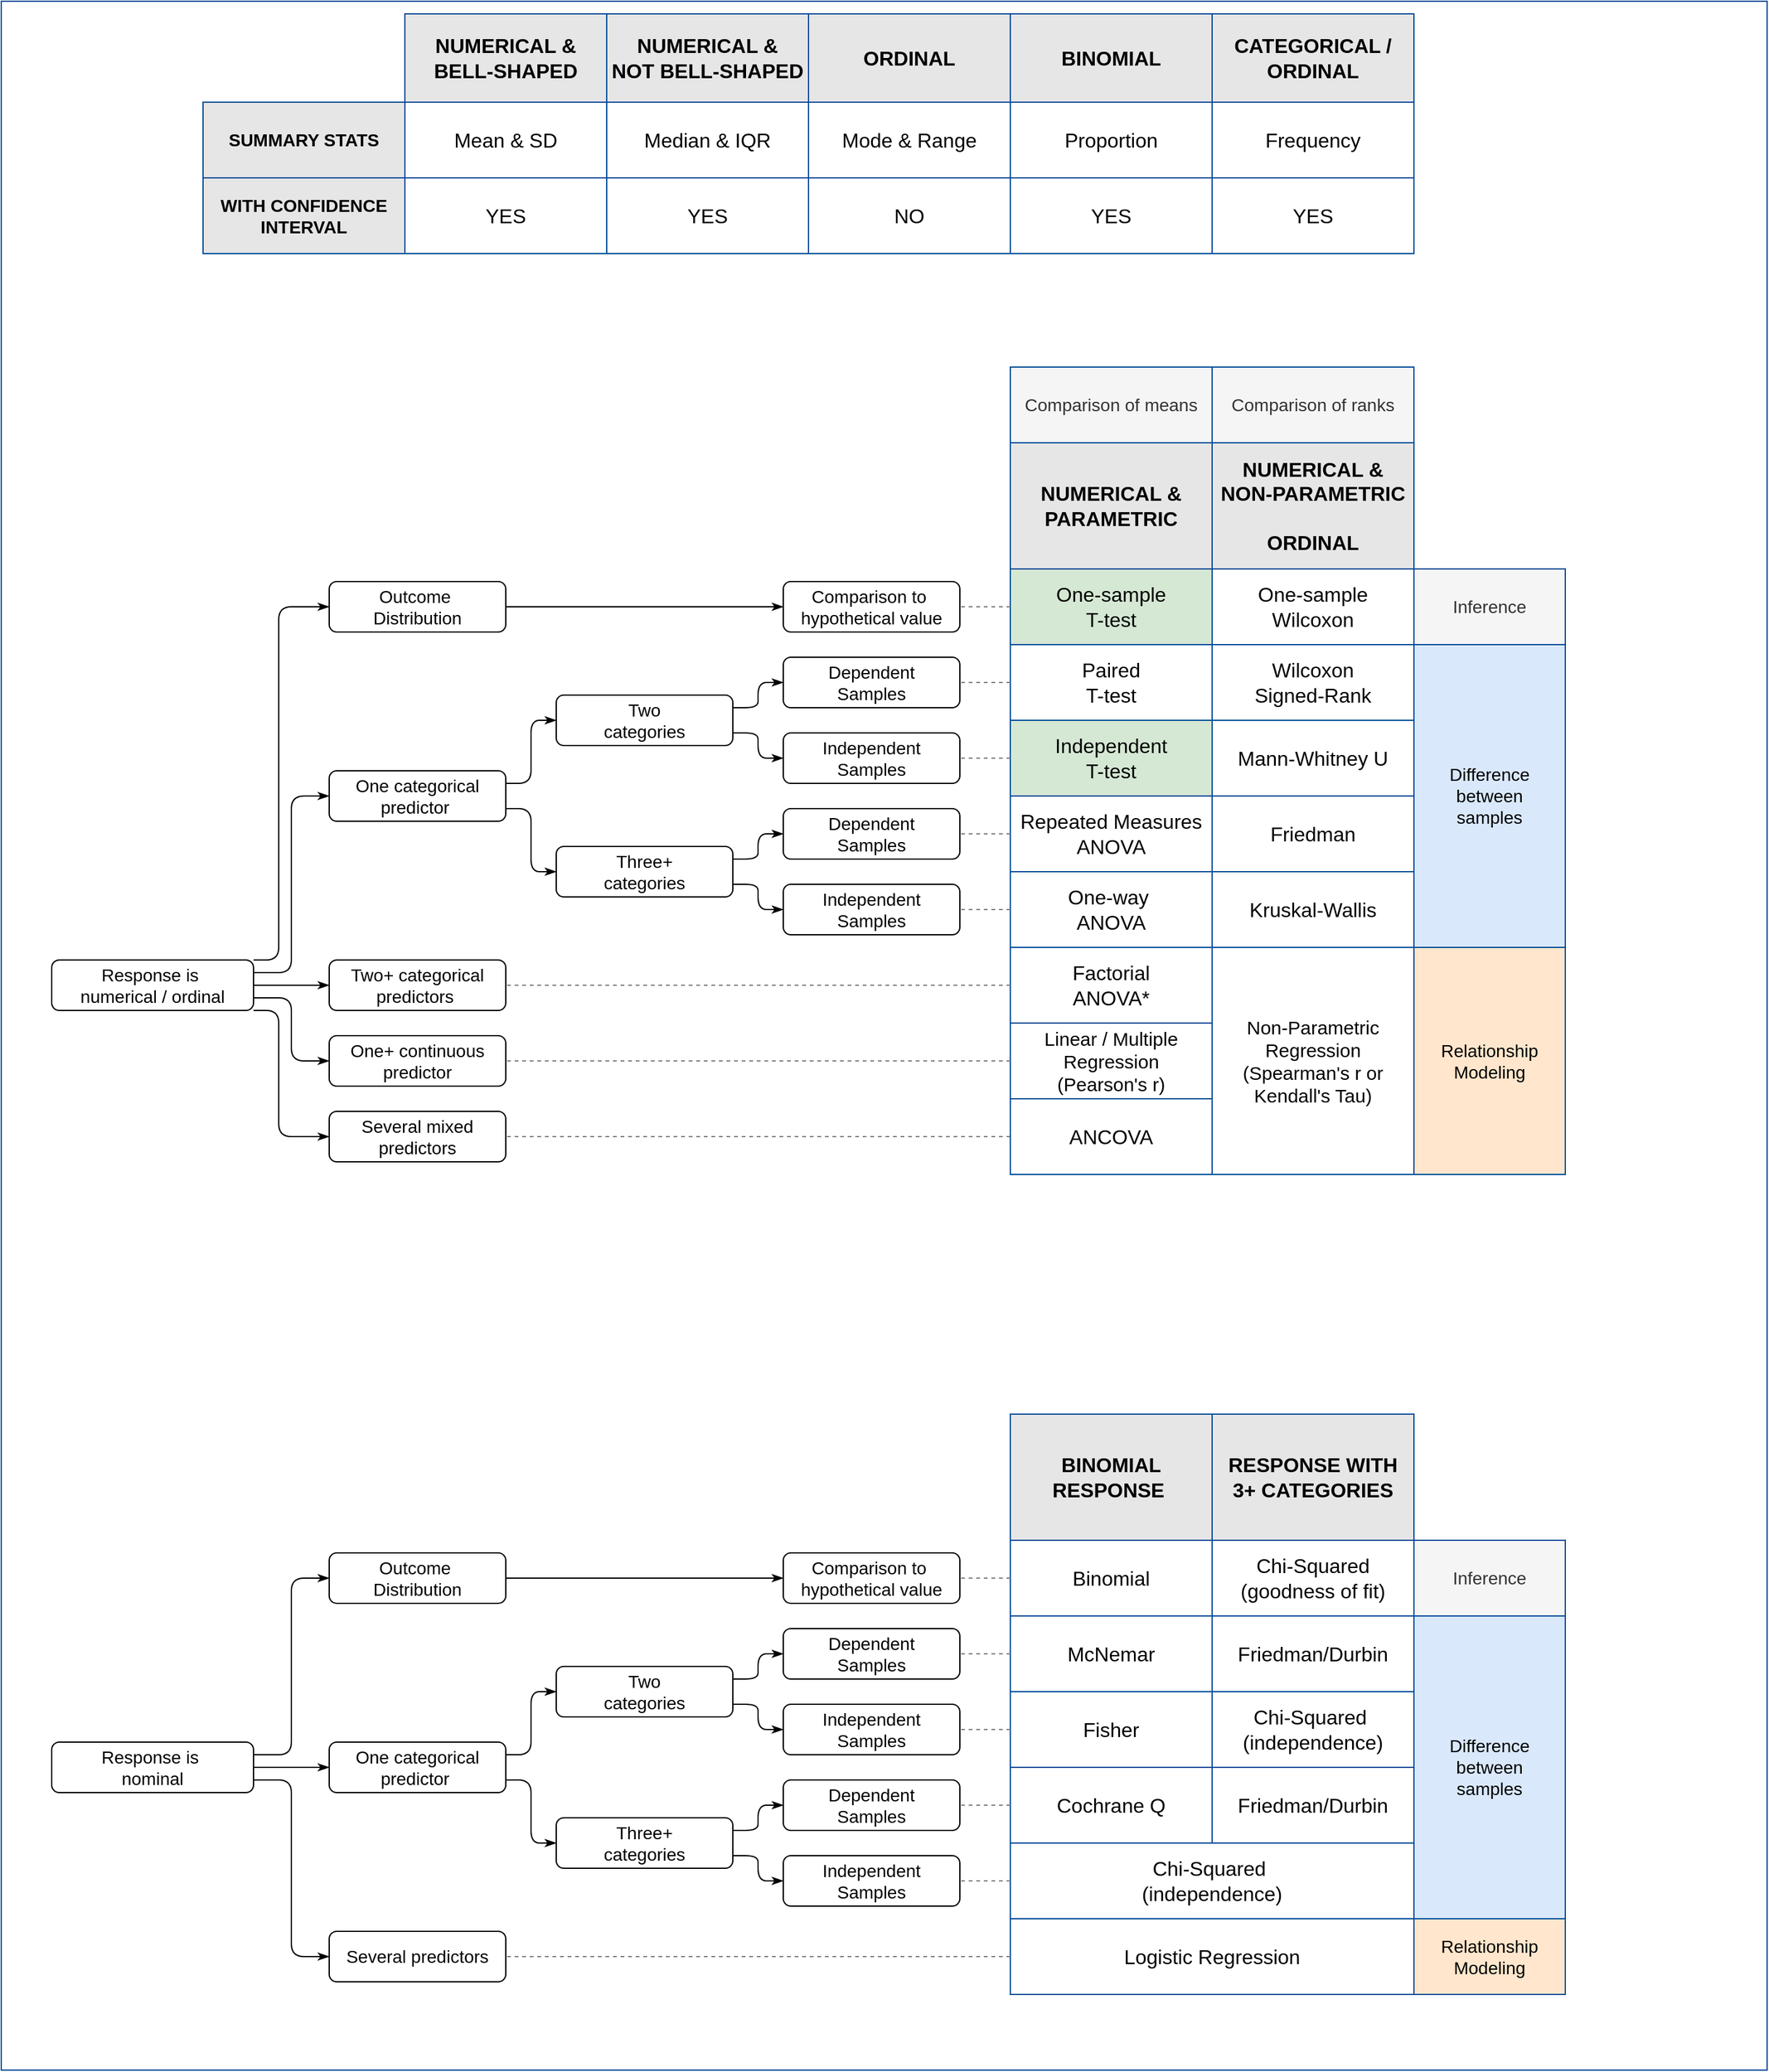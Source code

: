 <mxfile version="12.4.2" type="device" pages="1"><diagram id="ZuekufQIsCYQd2VBIoGK" name="Page-1"><mxGraphModel dx="4193" dy="2308" grid="1" gridSize="10" guides="0" tooltips="1" connect="1" arrows="1" fold="1" page="1" pageScale="1" pageWidth="840" pageHeight="1200" math="0" shadow="0"><root><mxCell id="0"/><mxCell id="1" parent="0"/><mxCell id="lyz9M_S0QfC5s1EuoEas-9" value="" style="rounded=0;whiteSpace=wrap;html=1;horizontal=1;fontSize=15;fillColor=#FFFFFF;strokeColor=#004C99;" vertex="1" parent="1"><mxGeometry x="-2520" y="-1200" width="1400" height="1640" as="geometry"/></mxCell><mxCell id="sT1wqMhloWbPnXBwwuGr-1" value="Response is&amp;nbsp;&lt;br&gt;numerical / ordinal" style="rounded=1;whiteSpace=wrap;html=1;fontSize=14;" parent="1" vertex="1"><mxGeometry x="-2480" y="-440" width="160" height="40" as="geometry"/></mxCell><mxCell id="sT1wqMhloWbPnXBwwuGr-2" value="Inference" style="rounded=1;whiteSpace=wrap;html=1;fontSize=14;fillColor=#f5f5f5;strokeColor=#004C99;arcSize=0;fontColor=#333333;" parent="1" vertex="1"><mxGeometry x="-1400" y="-750" width="120" height="60" as="geometry"/></mxCell><mxCell id="sT1wqMhloWbPnXBwwuGr-3" value="&lt;b style=&quot;font-size: 16px&quot;&gt;NUMERICAL &amp;amp; PARAMETRIC&lt;/b&gt;" style="rounded=1;whiteSpace=wrap;html=1;horizontal=1;fontSize=16;fillColor=#E6E6E6;strokeColor=#004C99;arcSize=0;" parent="1" vertex="1"><mxGeometry x="-1720" y="-850" width="160" height="100" as="geometry"/></mxCell><mxCell id="sT1wqMhloWbPnXBwwuGr-4" value="&lt;b style=&quot;font-size: 16px&quot;&gt;NUMERICAL &amp;amp; &lt;br style=&quot;font-size: 16px&quot;&gt;NON-PARAMETRIC&lt;br&gt;&lt;br&gt;ORDINAL&lt;br&gt;&lt;/b&gt;" style="rounded=1;whiteSpace=wrap;html=1;horizontal=1;fontSize=16;fillColor=#E6E6E6;strokeColor=#004C99;arcSize=0;" parent="1" vertex="1"><mxGeometry x="-1560" y="-850" width="160" height="100" as="geometry"/></mxCell><mxCell id="sT1wqMhloWbPnXBwwuGr-7" value="Two &lt;br&gt;categories" style="rounded=1;whiteSpace=wrap;html=1;fontSize=14;" parent="1" vertex="1"><mxGeometry x="-2080" y="-650" width="140" height="40" as="geometry"/></mxCell><mxCell id="sT1wqMhloWbPnXBwwuGr-8" value="Dependent&lt;br&gt;Samples" style="rounded=1;whiteSpace=wrap;html=1;fontSize=14;" parent="1" vertex="1"><mxGeometry x="-1900" y="-680" width="140" height="40" as="geometry"/></mxCell><mxCell id="sT1wqMhloWbPnXBwwuGr-9" value="" style="endArrow=none;html=1;edgeStyle=orthogonalEdgeStyle;entryX=1;entryY=0.25;entryDx=0;entryDy=0;exitX=0;exitY=0.5;exitDx=0;exitDy=0;startArrow=classicThin;startFill=1;fontSize=14;" parent="1" source="sT1wqMhloWbPnXBwwuGr-8" target="sT1wqMhloWbPnXBwwuGr-7" edge="1"><mxGeometry width="50" height="50" relative="1" as="geometry"><mxPoint x="-1540" y="20.48" as="sourcePoint"/><mxPoint x="-1490" y="-29.52" as="targetPoint"/></mxGeometry></mxCell><mxCell id="sT1wqMhloWbPnXBwwuGr-10" value="Paired&lt;br style=&quot;font-size: 16px&quot;&gt;T-test" style="rounded=0;whiteSpace=wrap;html=1;horizontal=1;fontSize=16;fillColor=#FFFFFF;strokeColor=#004C99;" parent="1" vertex="1"><mxGeometry x="-1720" y="-690" width="160" height="60" as="geometry"/></mxCell><mxCell id="sT1wqMhloWbPnXBwwuGr-11" value="" style="endArrow=none;html=1;edgeStyle=orthogonalEdgeStyle;entryX=1;entryY=0.75;entryDx=0;entryDy=0;startArrow=classicThin;startFill=1;exitX=0;exitY=0.5;exitDx=0;exitDy=0;fontSize=14;" parent="1" source="sT1wqMhloWbPnXBwwuGr-12" target="sT1wqMhloWbPnXBwwuGr-7" edge="1"><mxGeometry width="50" height="50" relative="1" as="geometry"><mxPoint x="-1330" y="-369.52" as="sourcePoint"/><mxPoint x="-1050" y="-519.52" as="targetPoint"/></mxGeometry></mxCell><mxCell id="sT1wqMhloWbPnXBwwuGr-12" value="Independent&lt;br&gt;Samples" style="rounded=1;whiteSpace=wrap;html=1;fontSize=14;" parent="1" vertex="1"><mxGeometry x="-1900" y="-620" width="140" height="40" as="geometry"/></mxCell><mxCell id="sT1wqMhloWbPnXBwwuGr-13" value="Independent&lt;br style=&quot;font-size: 16px&quot;&gt;T-test" style="rounded=0;whiteSpace=wrap;html=1;horizontal=1;fontSize=16;fillColor=#D5E8D4;strokeColor=#004C99;" parent="1" vertex="1"><mxGeometry x="-1720" y="-630" width="160" height="60" as="geometry"/></mxCell><mxCell id="sT1wqMhloWbPnXBwwuGr-14" value="Three+ &lt;br&gt;categories" style="rounded=1;whiteSpace=wrap;html=1;fontSize=14;" parent="1" vertex="1"><mxGeometry x="-2080" y="-530" width="140" height="40" as="geometry"/></mxCell><mxCell id="sT1wqMhloWbPnXBwwuGr-15" value="&lt;span style=&quot;white-space: normal; font-size: 16px;&quot;&gt;Repeated Measures ANOVA&lt;/span&gt;" style="rounded=0;whiteSpace=wrap;html=1;horizontal=1;fontSize=16;fillColor=#FFFFFF;strokeColor=#004C99;" parent="1" vertex="1"><mxGeometry x="-1720" y="-570" width="160" height="60" as="geometry"/></mxCell><mxCell id="sT1wqMhloWbPnXBwwuGr-16" value="" style="endArrow=none;html=1;edgeStyle=orthogonalEdgeStyle;entryX=1;entryY=0.25;entryDx=0;entryDy=0;startArrow=classicThin;startFill=1;exitX=0;exitY=0.5;exitDx=0;exitDy=0;fontSize=14;" parent="1" source="sT1wqMhloWbPnXBwwuGr-7" target="sT1wqMhloWbPnXBwwuGr-18" edge="1"><mxGeometry width="50" height="50" relative="1" as="geometry"><mxPoint x="-2010.059" y="-789.461" as="sourcePoint"/><mxPoint x="-2120.059" y="-580.353" as="targetPoint"/></mxGeometry></mxCell><mxCell id="sT1wqMhloWbPnXBwwuGr-17" value="" style="endArrow=none;html=1;edgeStyle=orthogonalEdgeStyle;entryX=1;entryY=0.75;entryDx=0;entryDy=0;startArrow=classicThin;startFill=1;exitX=0;exitY=0.5;exitDx=0;exitDy=0;fontSize=14;" parent="1" source="sT1wqMhloWbPnXBwwuGr-14" target="sT1wqMhloWbPnXBwwuGr-18" edge="1"><mxGeometry width="50" height="50" relative="1" as="geometry"><mxPoint x="-2010.059" y="-629.461" as="sourcePoint"/><mxPoint x="-2120.059" y="-560.353" as="targetPoint"/></mxGeometry></mxCell><mxCell id="sT1wqMhloWbPnXBwwuGr-18" value="One categorical predictor&amp;nbsp;" style="rounded=1;whiteSpace=wrap;html=1;fontSize=14;" parent="1" vertex="1"><mxGeometry x="-2260" y="-590" width="140" height="40" as="geometry"/></mxCell><mxCell id="sT1wqMhloWbPnXBwwuGr-20" value="One+ continuous&lt;br style=&quot;font-size: 14px&quot;&gt;predictor" style="rounded=1;whiteSpace=wrap;html=1;fontSize=14;" parent="1" vertex="1"><mxGeometry x="-2260" y="-380" width="140" height="40" as="geometry"/></mxCell><mxCell id="sT1wqMhloWbPnXBwwuGr-39" value="&lt;span style=&quot;text-align: left; white-space: nowrap; font-size: 16px;&quot;&gt;One-way&amp;nbsp;&lt;br style=&quot;font-size: 16px;&quot;&gt;ANOVA&lt;/span&gt;" style="rounded=0;whiteSpace=wrap;html=1;horizontal=1;fontSize=16;fillColor=#FFFFFF;strokeColor=#004C99;" parent="1" vertex="1"><mxGeometry x="-1720" y="-510" width="160" height="60" as="geometry"/></mxCell><mxCell id="sT1wqMhloWbPnXBwwuGr-40" value="Dependent&lt;br&gt;Samples" style="rounded=1;whiteSpace=wrap;html=1;fontSize=14;" parent="1" vertex="1"><mxGeometry x="-1900" y="-560" width="140" height="40" as="geometry"/></mxCell><mxCell id="sT1wqMhloWbPnXBwwuGr-41" value="" style="endArrow=none;html=1;edgeStyle=orthogonalEdgeStyle;exitX=0;exitY=0.5;exitDx=0;exitDy=0;startArrow=classicThin;startFill=1;fontSize=14;entryX=1;entryY=0.25;entryDx=0;entryDy=0;" parent="1" source="sT1wqMhloWbPnXBwwuGr-40" target="sT1wqMhloWbPnXBwwuGr-14" edge="1"><mxGeometry width="50" height="50" relative="1" as="geometry"><mxPoint x="-1540.43" y="140.48" as="sourcePoint"/><mxPoint x="-1910" y="-519.52" as="targetPoint"/></mxGeometry></mxCell><mxCell id="sT1wqMhloWbPnXBwwuGr-42" value="" style="endArrow=none;html=1;edgeStyle=orthogonalEdgeStyle;startArrow=classicThin;startFill=1;exitX=0;exitY=0.5;exitDx=0;exitDy=0;fontSize=14;entryX=1;entryY=0.75;entryDx=0;entryDy=0;" parent="1" source="sT1wqMhloWbPnXBwwuGr-43" target="sT1wqMhloWbPnXBwwuGr-14" edge="1"><mxGeometry width="50" height="50" relative="1" as="geometry"><mxPoint x="-1330.43" y="-249.52" as="sourcePoint"/><mxPoint x="-1910" y="-499.52" as="targetPoint"/></mxGeometry></mxCell><mxCell id="sT1wqMhloWbPnXBwwuGr-43" value="Independent&lt;br&gt;Samples" style="rounded=1;whiteSpace=wrap;html=1;fontSize=14;" parent="1" vertex="1"><mxGeometry x="-1900" y="-500" width="140" height="40" as="geometry"/></mxCell><mxCell id="sT1wqMhloWbPnXBwwuGr-49" value="Wilcoxon&lt;br&gt;Signed-Rank" style="rounded=0;whiteSpace=wrap;html=1;horizontal=1;fontSize=16;fillColor=#FFFFFF;strokeColor=#004C99;" parent="1" vertex="1"><mxGeometry x="-1560" y="-690" width="160" height="60" as="geometry"/></mxCell><mxCell id="sT1wqMhloWbPnXBwwuGr-50" value="Mann-Whitney U" style="rounded=0;whiteSpace=wrap;html=1;horizontal=1;fontSize=16;fillColor=#FFFFFF;strokeColor=#004C99;" parent="1" vertex="1"><mxGeometry x="-1560" y="-630" width="160" height="60" as="geometry"/></mxCell><mxCell id="sT1wqMhloWbPnXBwwuGr-51" value="Friedman" style="rounded=0;whiteSpace=wrap;html=1;horizontal=1;fontSize=16;fillColor=#FFFFFF;strokeColor=#004C99;" parent="1" vertex="1"><mxGeometry x="-1560" y="-570" width="160" height="60" as="geometry"/></mxCell><mxCell id="sT1wqMhloWbPnXBwwuGr-52" value="Kruskal-Wallis" style="rounded=0;whiteSpace=wrap;html=1;horizontal=1;fontSize=16;fillColor=#FFFFFF;strokeColor=#004C99;" parent="1" vertex="1"><mxGeometry x="-1560" y="-510" width="160" height="60" as="geometry"/></mxCell><mxCell id="sT1wqMhloWbPnXBwwuGr-94" value="&lt;font style=&quot;font-size: 14px&quot;&gt;Comparison to&amp;nbsp;&lt;br&gt;hypothetical value&lt;/font&gt;" style="rounded=1;whiteSpace=wrap;html=1;" parent="1" vertex="1"><mxGeometry x="-1900" y="-740" width="140" height="40" as="geometry"/></mxCell><mxCell id="sT1wqMhloWbPnXBwwuGr-98" value="One-sample&lt;br style=&quot;font-size: 16px&quot;&gt;T-test" style="rounded=0;whiteSpace=wrap;html=1;horizontal=1;fontSize=16;fillColor=#D5E8D4;strokeColor=#004C99;" parent="1" vertex="1"><mxGeometry x="-1720" y="-750" width="160" height="60" as="geometry"/></mxCell><mxCell id="sT1wqMhloWbPnXBwwuGr-100" value="One-sample&lt;br&gt;Wilcoxon" style="rounded=0;whiteSpace=wrap;html=1;horizontal=1;fontSize=16;fillColor=#ffffff;strokeColor=#004C99;" parent="1" vertex="1"><mxGeometry x="-1560" y="-750" width="160" height="60" as="geometry"/></mxCell><mxCell id="sT1wqMhloWbPnXBwwuGr-103" value="Outcome&amp;nbsp;&lt;br style=&quot;font-size: 14px;&quot;&gt;Distribution" style="rounded=1;whiteSpace=wrap;html=1;fontSize=14;" parent="1" vertex="1"><mxGeometry x="-2260" y="-740" width="140" height="40" as="geometry"/></mxCell><mxCell id="sT1wqMhloWbPnXBwwuGr-107" value="" style="endArrow=none;html=1;edgeStyle=orthogonalEdgeStyle;entryX=1;entryY=0.5;entryDx=0;entryDy=0;startArrow=classicThin;startFill=1;exitX=0;exitY=0.5;exitDx=0;exitDy=0;fontSize=14;" parent="1" source="sT1wqMhloWbPnXBwwuGr-94" target="sT1wqMhloWbPnXBwwuGr-103" edge="1"><mxGeometry width="50" height="50" relative="1" as="geometry"><mxPoint x="-2230.059" y="-769.461" as="sourcePoint"/><mxPoint x="-2270.059" y="-749.461" as="targetPoint"/></mxGeometry></mxCell><mxCell id="sT1wqMhloWbPnXBwwuGr-113" value="Comparison of means" style="rounded=0;whiteSpace=wrap;html=1;fontSize=14;fillColor=#f5f5f5;strokeColor=#004C99;arcSize=0;fontColor=#333333;" parent="1" vertex="1"><mxGeometry x="-1720" y="-910" width="160" height="60" as="geometry"/></mxCell><mxCell id="sT1wqMhloWbPnXBwwuGr-114" value="Comparison of ranks" style="rounded=0;whiteSpace=wrap;html=1;fontSize=14;fillColor=#f5f5f5;strokeColor=#004C99;arcSize=0;fontColor=#333333;" parent="1" vertex="1"><mxGeometry x="-1560" y="-910" width="160" height="60" as="geometry"/></mxCell><mxCell id="sT1wqMhloWbPnXBwwuGr-165" value="Response is&amp;nbsp;&lt;br&gt;nominal" style="rounded=1;whiteSpace=wrap;html=1;fontSize=14;" parent="1" vertex="1"><mxGeometry x="-2480" y="180" width="160" height="40" as="geometry"/></mxCell><mxCell id="sT1wqMhloWbPnXBwwuGr-167" value="&lt;b style=&quot;font-size: 16px&quot;&gt;BINOMIAL RESPONSE&amp;nbsp;&lt;/b&gt;" style="rounded=0;whiteSpace=wrap;html=1;horizontal=1;fontSize=16;fillColor=#E6E6E6;strokeColor=#004C99;arcSize=0;" parent="1" vertex="1"><mxGeometry x="-1720" y="-80" width="160" height="100" as="geometry"/></mxCell><mxCell id="sT1wqMhloWbPnXBwwuGr-168" value="&lt;b style=&quot;font-size: 16px&quot;&gt;RESPONSE WITH &lt;br&gt;3+ CATEGORIES&lt;br&gt;&lt;/b&gt;" style="rounded=0;whiteSpace=wrap;html=1;horizontal=1;fontSize=16;fillColor=#E6E6E6;strokeColor=#004C99;arcSize=0;" parent="1" vertex="1"><mxGeometry x="-1560" y="-80" width="160" height="100" as="geometry"/></mxCell><mxCell id="sT1wqMhloWbPnXBwwuGr-243" value="Two+ categorical predictors&amp;nbsp;" style="rounded=1;whiteSpace=wrap;html=1;fontSize=14;" parent="1" vertex="1"><mxGeometry x="-2260" y="-440" width="140" height="40" as="geometry"/></mxCell><mxCell id="sT1wqMhloWbPnXBwwuGr-244" value="&lt;span style=&quot;text-align: left ; white-space: nowrap ; font-size: 16px&quot;&gt;Factorial&lt;br&gt;ANOVA*&lt;/span&gt;" style="rounded=0;whiteSpace=wrap;html=1;horizontal=1;fontSize=16;fillColor=#FFFFFF;strokeColor=#004C99;" parent="1" vertex="1"><mxGeometry x="-1720" y="-450" width="160" height="60" as="geometry"/></mxCell><mxCell id="sT1wqMhloWbPnXBwwuGr-245" value="Linear / Multiple Regression&lt;br style=&quot;font-size: 15px&quot;&gt;(Pearson's r)" style="rounded=0;whiteSpace=wrap;html=1;horizontal=1;fontSize=15;fillColor=#FFFFFF;strokeColor=#004C99;" parent="1" vertex="1"><mxGeometry x="-1720" y="-390" width="160" height="60" as="geometry"/></mxCell><mxCell id="sT1wqMhloWbPnXBwwuGr-68" value="Relationship&lt;br&gt;Modeling" style="rounded=1;whiteSpace=wrap;html=1;fontSize=14;fillColor=#ffe6cc;strokeColor=#004C99;arcSize=0;" parent="1" vertex="1"><mxGeometry x="-1400" y="-450" width="120" height="180" as="geometry"/></mxCell><mxCell id="sT1wqMhloWbPnXBwwuGr-246" value="Non-Parametric Regression&lt;br style=&quot;font-size: 15px&quot;&gt;(Spearman's r or Kendall's Tau)" style="rounded=0;whiteSpace=wrap;html=1;horizontal=1;fontSize=15;fillColor=#FFFFFF;strokeColor=#004C99;" parent="1" vertex="1"><mxGeometry x="-1560" y="-450" width="160" height="180" as="geometry"/></mxCell><mxCell id="sT1wqMhloWbPnXBwwuGr-82" value="Difference&lt;br style=&quot;font-size: 14px;&quot;&gt;between &lt;br style=&quot;font-size: 14px;&quot;&gt;samples" style="rounded=1;whiteSpace=wrap;html=1;fontSize=14;fillColor=#dae8fc;strokeColor=#004C99;arcSize=0;" parent="1" vertex="1"><mxGeometry x="-1400" y="-690" width="120" height="240" as="geometry"/></mxCell><mxCell id="sT1wqMhloWbPnXBwwuGr-247" value="Several mixed predictors" style="rounded=1;whiteSpace=wrap;html=1;fontSize=14;" parent="1" vertex="1"><mxGeometry x="-2260" y="-320" width="140" height="40" as="geometry"/></mxCell><mxCell id="sT1wqMhloWbPnXBwwuGr-248" value="" style="endArrow=none;html=1;edgeStyle=orthogonalEdgeStyle;startArrow=classicThin;startFill=1;exitX=0;exitY=0.5;exitDx=0;exitDy=0;fontSize=14;entryX=1;entryY=0;entryDx=0;entryDy=0;" parent="1" source="sT1wqMhloWbPnXBwwuGr-103" target="sT1wqMhloWbPnXBwwuGr-1" edge="1"><mxGeometry width="50" height="50" relative="1" as="geometry"><mxPoint x="-2070.059" y="-499.765" as="sourcePoint"/><mxPoint x="-2310" y="-440" as="targetPoint"/><Array as="points"><mxPoint x="-2300" y="-720"/><mxPoint x="-2300" y="-440"/></Array></mxGeometry></mxCell><mxCell id="sT1wqMhloWbPnXBwwuGr-249" value="" style="endArrow=none;html=1;edgeStyle=orthogonalEdgeStyle;startArrow=classicThin;startFill=1;exitX=0;exitY=0.5;exitDx=0;exitDy=0;fontSize=14;entryX=1;entryY=0.25;entryDx=0;entryDy=0;" parent="1" source="sT1wqMhloWbPnXBwwuGr-18" target="sT1wqMhloWbPnXBwwuGr-1" edge="1"><mxGeometry width="50" height="50" relative="1" as="geometry"><mxPoint x="-2069.857" y="-499.952" as="sourcePoint"/><mxPoint x="-2250" y="-458" as="targetPoint"/></mxGeometry></mxCell><mxCell id="sT1wqMhloWbPnXBwwuGr-250" value="" style="endArrow=none;html=1;edgeStyle=orthogonalEdgeStyle;startArrow=classicThin;startFill=1;exitX=0;exitY=0.5;exitDx=0;exitDy=0;fontSize=14;entryX=1;entryY=0.5;entryDx=0;entryDy=0;" parent="1" source="sT1wqMhloWbPnXBwwuGr-243" target="sT1wqMhloWbPnXBwwuGr-1" edge="1"><mxGeometry width="50" height="50" relative="1" as="geometry"><mxPoint x="-2249.857" y="-569.952" as="sourcePoint"/><mxPoint x="-2309.857" y="-448.048" as="targetPoint"/></mxGeometry></mxCell><mxCell id="sT1wqMhloWbPnXBwwuGr-251" value="" style="endArrow=none;html=1;edgeStyle=orthogonalEdgeStyle;entryX=1;entryY=0.75;entryDx=0;entryDy=0;startArrow=classicThin;startFill=1;exitX=0;exitY=0.5;exitDx=0;exitDy=0;fontSize=14;" parent="1" source="sT1wqMhloWbPnXBwwuGr-20" target="sT1wqMhloWbPnXBwwuGr-1" edge="1"><mxGeometry width="50" height="50" relative="1" as="geometry"><mxPoint x="-2249.857" y="-399.952" as="sourcePoint"/><mxPoint x="-2309.857" y="-441.857" as="targetPoint"/></mxGeometry></mxCell><mxCell id="sT1wqMhloWbPnXBwwuGr-252" value="" style="endArrow=none;html=1;edgeStyle=orthogonalEdgeStyle;entryX=1;entryY=1;entryDx=0;entryDy=0;startArrow=classicThin;startFill=1;exitX=0;exitY=0.5;exitDx=0;exitDy=0;fontSize=14;" parent="1" source="sT1wqMhloWbPnXBwwuGr-247" target="sT1wqMhloWbPnXBwwuGr-1" edge="1"><mxGeometry width="50" height="50" relative="1" as="geometry"><mxPoint x="-2239.857" y="-389.952" as="sourcePoint"/><mxPoint x="-2299.857" y="-431.857" as="targetPoint"/><Array as="points"><mxPoint x="-2300" y="-300"/><mxPoint x="-2300" y="-400"/></Array></mxGeometry></mxCell><mxCell id="sT1wqMhloWbPnXBwwuGr-253" value="" style="endArrow=none;html=1;edgeStyle=orthogonalEdgeStyle;entryX=1;entryY=0.5;entryDx=0;entryDy=0;startArrow=none;startFill=0;fontSize=14;strokeColor=#808080;dashed=1;" parent="1" source="sT1wqMhloWbPnXBwwuGr-244" target="sT1wqMhloWbPnXBwwuGr-243" edge="1"><mxGeometry width="50" height="50" relative="1" as="geometry"><mxPoint x="-1899.999" y="-410.003" as="sourcePoint"/><mxPoint x="-2119.999" y="-410.003" as="targetPoint"/></mxGeometry></mxCell><mxCell id="sT1wqMhloWbPnXBwwuGr-254" value="" style="endArrow=none;html=1;edgeStyle=orthogonalEdgeStyle;entryX=1;entryY=0.5;entryDx=0;entryDy=0;startArrow=none;startFill=0;fontSize=14;strokeColor=#808080;dashed=1;exitX=0;exitY=0.5;exitDx=0;exitDy=0;" parent="1" source="sT1wqMhloWbPnXBwwuGr-245" target="sT1wqMhloWbPnXBwwuGr-20" edge="1"><mxGeometry width="50" height="50" relative="1" as="geometry"><mxPoint x="-1710" y="-410" as="sourcePoint"/><mxPoint x="-2110" y="-410" as="targetPoint"/></mxGeometry></mxCell><mxCell id="sT1wqMhloWbPnXBwwuGr-255" value="" style="endArrow=none;html=1;edgeStyle=orthogonalEdgeStyle;entryX=1;entryY=0.5;entryDx=0;entryDy=0;startArrow=none;startFill=0;fontSize=14;strokeColor=#808080;dashed=1;exitX=0;exitY=0.5;exitDx=0;exitDy=0;" parent="1" source="sT1wqMhloWbPnXBwwuGr-313" target="sT1wqMhloWbPnXBwwuGr-247" edge="1"><mxGeometry width="50" height="50" relative="1" as="geometry"><mxPoint x="-1740" y="-280" as="sourcePoint"/><mxPoint x="-2100" y="-400" as="targetPoint"/></mxGeometry></mxCell><mxCell id="sT1wqMhloWbPnXBwwuGr-256" value="" style="endArrow=none;html=1;edgeStyle=orthogonalEdgeStyle;entryX=1;entryY=0.5;entryDx=0;entryDy=0;startArrow=none;startFill=0;fontSize=14;strokeColor=#808080;dashed=1;exitX=0;exitY=0.5;exitDx=0;exitDy=0;" parent="1" source="sT1wqMhloWbPnXBwwuGr-39" target="sT1wqMhloWbPnXBwwuGr-43" edge="1"><mxGeometry width="50" height="50" relative="1" as="geometry"><mxPoint x="-1690" y="-390" as="sourcePoint"/><mxPoint x="-2090" y="-390" as="targetPoint"/></mxGeometry></mxCell><mxCell id="sT1wqMhloWbPnXBwwuGr-257" value="" style="endArrow=none;html=1;edgeStyle=orthogonalEdgeStyle;startArrow=none;startFill=0;fontSize=14;strokeColor=#808080;dashed=1;exitX=0;exitY=0.5;exitDx=0;exitDy=0;entryX=1;entryY=0.5;entryDx=0;entryDy=0;" parent="1" source="sT1wqMhloWbPnXBwwuGr-15" target="sT1wqMhloWbPnXBwwuGr-40" edge="1"><mxGeometry width="50" height="50" relative="1" as="geometry"><mxPoint x="-1680" y="-380" as="sourcePoint"/><mxPoint x="-1760" y="-540" as="targetPoint"/></mxGeometry></mxCell><mxCell id="sT1wqMhloWbPnXBwwuGr-258" value="" style="endArrow=none;html=1;edgeStyle=orthogonalEdgeStyle;entryX=1;entryY=0.5;entryDx=0;entryDy=0;startArrow=none;startFill=0;fontSize=14;strokeColor=#808080;dashed=1;exitX=0;exitY=0.5;exitDx=0;exitDy=0;" parent="1" source="sT1wqMhloWbPnXBwwuGr-13" target="sT1wqMhloWbPnXBwwuGr-12" edge="1"><mxGeometry width="50" height="50" relative="1" as="geometry"><mxPoint x="-1670" y="-370" as="sourcePoint"/><mxPoint x="-2070" y="-370" as="targetPoint"/></mxGeometry></mxCell><mxCell id="sT1wqMhloWbPnXBwwuGr-259" value="" style="endArrow=none;html=1;edgeStyle=orthogonalEdgeStyle;entryX=1;entryY=0.5;entryDx=0;entryDy=0;startArrow=none;startFill=0;fontSize=14;strokeColor=#808080;dashed=1;exitX=0;exitY=0.5;exitDx=0;exitDy=0;" parent="1" source="sT1wqMhloWbPnXBwwuGr-10" target="sT1wqMhloWbPnXBwwuGr-8" edge="1"><mxGeometry width="50" height="50" relative="1" as="geometry"><mxPoint x="-1660" y="-360" as="sourcePoint"/><mxPoint x="-2060" y="-360" as="targetPoint"/></mxGeometry></mxCell><mxCell id="sT1wqMhloWbPnXBwwuGr-260" value="" style="endArrow=none;html=1;edgeStyle=orthogonalEdgeStyle;entryX=1;entryY=0.5;entryDx=0;entryDy=0;startArrow=none;startFill=0;fontSize=14;strokeColor=#808080;dashed=1;exitX=0;exitY=0.5;exitDx=0;exitDy=0;" parent="1" source="sT1wqMhloWbPnXBwwuGr-98" target="sT1wqMhloWbPnXBwwuGr-94" edge="1"><mxGeometry width="50" height="50" relative="1" as="geometry"><mxPoint x="-1650" y="-350" as="sourcePoint"/><mxPoint x="-2050" y="-350" as="targetPoint"/></mxGeometry></mxCell><mxCell id="sT1wqMhloWbPnXBwwuGr-261" value="&lt;div style=&quot;text-align: left&quot;&gt;&lt;span style=&quot;white-space: nowrap&quot;&gt;Binomial&lt;/span&gt;&lt;/div&gt;" style="rounded=0;whiteSpace=wrap;html=1;horizontal=1;fontSize=16;fillColor=#ffffff;strokeColor=#004C99;" parent="1" vertex="1"><mxGeometry x="-1720" y="20" width="160" height="60" as="geometry"/></mxCell><mxCell id="sT1wqMhloWbPnXBwwuGr-262" value="McNemar" style="rounded=0;whiteSpace=wrap;html=1;horizontal=1;fontSize=16;fillColor=#ffffff;strokeColor=#004C99;" parent="1" vertex="1"><mxGeometry x="-1720" y="80" width="160" height="60" as="geometry"/></mxCell><mxCell id="sT1wqMhloWbPnXBwwuGr-263" value="Fisher" style="rounded=0;whiteSpace=wrap;html=1;horizontal=1;fontSize=16;fillColor=#ffffff;strokeColor=#004C99;" parent="1" vertex="1"><mxGeometry x="-1720" y="140" width="160" height="60" as="geometry"/></mxCell><mxCell id="sT1wqMhloWbPnXBwwuGr-264" value="Cochrane Q" style="rounded=0;whiteSpace=wrap;html=1;horizontal=1;fontSize=16;fillColor=#ffffff;strokeColor=#004C99;" parent="1" vertex="1"><mxGeometry x="-1720" y="200" width="160" height="60" as="geometry"/></mxCell><mxCell id="sT1wqMhloWbPnXBwwuGr-265" value="Chi-Squared&amp;nbsp;&lt;br&gt;(independence)" style="rounded=0;whiteSpace=wrap;html=1;horizontal=1;fontSize=16;fillColor=#ffffff;strokeColor=#004C99;" parent="1" vertex="1"><mxGeometry x="-1720" y="260" width="320" height="60" as="geometry"/></mxCell><mxCell id="sT1wqMhloWbPnXBwwuGr-266" value="&lt;div style=&quot;text-align: left&quot;&gt;&lt;span style=&quot;white-space: nowrap&quot;&gt;Logistic Regression&lt;/span&gt;&lt;/div&gt;" style="rounded=0;whiteSpace=wrap;html=1;horizontal=1;fontSize=16;fillColor=#ffffff;strokeColor=#004C99;" parent="1" vertex="1"><mxGeometry x="-1720" y="320" width="320" height="60" as="geometry"/></mxCell><mxCell id="sT1wqMhloWbPnXBwwuGr-267" value="Chi-Squared&lt;br&gt;(goodness of fit)" style="rounded=0;whiteSpace=wrap;html=1;horizontal=1;fontSize=16;fillColor=#ffffff;strokeColor=#004C99;" parent="1" vertex="1"><mxGeometry x="-1560" y="20" width="160" height="60" as="geometry"/></mxCell><mxCell id="sT1wqMhloWbPnXBwwuGr-268" value="Friedman/Durbin" style="rounded=0;whiteSpace=wrap;html=1;horizontal=1;fontSize=16;fillColor=#ffffff;strokeColor=#004C99;" parent="1" vertex="1"><mxGeometry x="-1560" y="80" width="160" height="60" as="geometry"/></mxCell><mxCell id="sT1wqMhloWbPnXBwwuGr-269" value="Chi-Squared&amp;nbsp;&lt;br&gt;(independence)" style="rounded=0;whiteSpace=wrap;html=1;horizontal=1;fontSize=16;fillColor=#ffffff;strokeColor=#004C99;" parent="1" vertex="1"><mxGeometry x="-1560" y="140" width="160" height="60" as="geometry"/></mxCell><mxCell id="sT1wqMhloWbPnXBwwuGr-270" value="Friedman/Durbin" style="rounded=0;whiteSpace=wrap;html=1;horizontal=1;fontSize=16;fillColor=#ffffff;strokeColor=#004C99;" parent="1" vertex="1"><mxGeometry x="-1560" y="200" width="160" height="60" as="geometry"/></mxCell><mxCell id="sT1wqMhloWbPnXBwwuGr-273" value="Two &lt;br&gt;categories" style="rounded=1;whiteSpace=wrap;html=1;fontSize=14;" parent="1" vertex="1"><mxGeometry x="-2080" y="120" width="140" height="40" as="geometry"/></mxCell><mxCell id="sT1wqMhloWbPnXBwwuGr-274" value="Dependent&lt;br&gt;Samples" style="rounded=1;whiteSpace=wrap;html=1;fontSize=14;" parent="1" vertex="1"><mxGeometry x="-1900" y="90" width="140" height="40" as="geometry"/></mxCell><mxCell id="sT1wqMhloWbPnXBwwuGr-275" value="" style="endArrow=none;html=1;edgeStyle=orthogonalEdgeStyle;entryX=1;entryY=0.25;entryDx=0;entryDy=0;exitX=0;exitY=0.5;exitDx=0;exitDy=0;startArrow=classicThin;startFill=1;fontSize=14;" parent="1" source="sT1wqMhloWbPnXBwwuGr-274" target="sT1wqMhloWbPnXBwwuGr-273" edge="1"><mxGeometry width="50" height="50" relative="1" as="geometry"><mxPoint x="-1540" y="790.48" as="sourcePoint"/><mxPoint x="-1490" y="740.48" as="targetPoint"/></mxGeometry></mxCell><mxCell id="sT1wqMhloWbPnXBwwuGr-276" value="" style="endArrow=none;html=1;edgeStyle=orthogonalEdgeStyle;entryX=1;entryY=0.75;entryDx=0;entryDy=0;startArrow=classicThin;startFill=1;exitX=0;exitY=0.5;exitDx=0;exitDy=0;fontSize=14;" parent="1" source="sT1wqMhloWbPnXBwwuGr-277" target="sT1wqMhloWbPnXBwwuGr-273" edge="1"><mxGeometry width="50" height="50" relative="1" as="geometry"><mxPoint x="-1330" y="400.48" as="sourcePoint"/><mxPoint x="-1050" y="250.48" as="targetPoint"/></mxGeometry></mxCell><mxCell id="sT1wqMhloWbPnXBwwuGr-277" value="Independent&lt;br&gt;Samples" style="rounded=1;whiteSpace=wrap;html=1;fontSize=14;" parent="1" vertex="1"><mxGeometry x="-1900" y="150" width="140" height="40" as="geometry"/></mxCell><mxCell id="sT1wqMhloWbPnXBwwuGr-278" value="Three+ &lt;br&gt;categories" style="rounded=1;whiteSpace=wrap;html=1;fontSize=14;" parent="1" vertex="1"><mxGeometry x="-2080" y="240" width="140" height="40" as="geometry"/></mxCell><mxCell id="sT1wqMhloWbPnXBwwuGr-279" value="" style="endArrow=none;html=1;edgeStyle=orthogonalEdgeStyle;entryX=1;entryY=0.25;entryDx=0;entryDy=0;startArrow=classicThin;startFill=1;exitX=0;exitY=0.5;exitDx=0;exitDy=0;fontSize=14;" parent="1" source="sT1wqMhloWbPnXBwwuGr-273" target="sT1wqMhloWbPnXBwwuGr-281" edge="1"><mxGeometry width="50" height="50" relative="1" as="geometry"><mxPoint x="-2010.059" y="-19.461" as="sourcePoint"/><mxPoint x="-2120.059" y="189.647" as="targetPoint"/></mxGeometry></mxCell><mxCell id="sT1wqMhloWbPnXBwwuGr-280" value="" style="endArrow=none;html=1;edgeStyle=orthogonalEdgeStyle;entryX=1;entryY=0.75;entryDx=0;entryDy=0;startArrow=classicThin;startFill=1;exitX=0;exitY=0.5;exitDx=0;exitDy=0;fontSize=14;" parent="1" source="sT1wqMhloWbPnXBwwuGr-278" target="sT1wqMhloWbPnXBwwuGr-281" edge="1"><mxGeometry width="50" height="50" relative="1" as="geometry"><mxPoint x="-2010.059" y="140.539" as="sourcePoint"/><mxPoint x="-2120.059" y="209.647" as="targetPoint"/></mxGeometry></mxCell><mxCell id="sT1wqMhloWbPnXBwwuGr-281" value="One categorical predictor&amp;nbsp;" style="rounded=1;whiteSpace=wrap;html=1;fontSize=14;" parent="1" vertex="1"><mxGeometry x="-2260" y="180" width="140" height="40" as="geometry"/></mxCell><mxCell id="sT1wqMhloWbPnXBwwuGr-282" value="Dependent&lt;br&gt;Samples" style="rounded=1;whiteSpace=wrap;html=1;fontSize=14;" parent="1" vertex="1"><mxGeometry x="-1900" y="210" width="140" height="40" as="geometry"/></mxCell><mxCell id="sT1wqMhloWbPnXBwwuGr-283" value="" style="endArrow=none;html=1;edgeStyle=orthogonalEdgeStyle;exitX=0;exitY=0.5;exitDx=0;exitDy=0;startArrow=classicThin;startFill=1;fontSize=14;entryX=1;entryY=0.25;entryDx=0;entryDy=0;" parent="1" source="sT1wqMhloWbPnXBwwuGr-282" target="sT1wqMhloWbPnXBwwuGr-278" edge="1"><mxGeometry width="50" height="50" relative="1" as="geometry"><mxPoint x="-1540.43" y="910.48" as="sourcePoint"/><mxPoint x="-1910" y="250.48" as="targetPoint"/></mxGeometry></mxCell><mxCell id="sT1wqMhloWbPnXBwwuGr-284" value="" style="endArrow=none;html=1;edgeStyle=orthogonalEdgeStyle;startArrow=classicThin;startFill=1;exitX=0;exitY=0.5;exitDx=0;exitDy=0;fontSize=14;entryX=1;entryY=0.75;entryDx=0;entryDy=0;" parent="1" source="sT1wqMhloWbPnXBwwuGr-285" target="sT1wqMhloWbPnXBwwuGr-278" edge="1"><mxGeometry width="50" height="50" relative="1" as="geometry"><mxPoint x="-1330.43" y="520.48" as="sourcePoint"/><mxPoint x="-1910" y="270.48" as="targetPoint"/></mxGeometry></mxCell><mxCell id="sT1wqMhloWbPnXBwwuGr-285" value="Independent&lt;br&gt;Samples" style="rounded=1;whiteSpace=wrap;html=1;fontSize=14;" parent="1" vertex="1"><mxGeometry x="-1900" y="270" width="140" height="40" as="geometry"/></mxCell><mxCell id="sT1wqMhloWbPnXBwwuGr-286" value="&lt;font style=&quot;font-size: 14px&quot;&gt;Comparison to&amp;nbsp;&lt;br&gt;hypothetical value&lt;/font&gt;" style="rounded=1;whiteSpace=wrap;html=1;" parent="1" vertex="1"><mxGeometry x="-1900" y="30" width="140" height="40" as="geometry"/></mxCell><mxCell id="sT1wqMhloWbPnXBwwuGr-287" value="Outcome&amp;nbsp;&lt;br style=&quot;font-size: 14px;&quot;&gt;Distribution" style="rounded=1;whiteSpace=wrap;html=1;fontSize=14;" parent="1" vertex="1"><mxGeometry x="-2260" y="30" width="140" height="40" as="geometry"/></mxCell><mxCell id="sT1wqMhloWbPnXBwwuGr-288" value="" style="endArrow=none;html=1;edgeStyle=orthogonalEdgeStyle;entryX=1;entryY=0.5;entryDx=0;entryDy=0;startArrow=classicThin;startFill=1;exitX=0;exitY=0.5;exitDx=0;exitDy=0;fontSize=14;" parent="1" source="sT1wqMhloWbPnXBwwuGr-286" target="sT1wqMhloWbPnXBwwuGr-287" edge="1"><mxGeometry width="50" height="50" relative="1" as="geometry"><mxPoint x="-2230.059" y="0.539" as="sourcePoint"/><mxPoint x="-2270.059" y="20.539" as="targetPoint"/></mxGeometry></mxCell><mxCell id="sT1wqMhloWbPnXBwwuGr-289" value="" style="endArrow=none;html=1;edgeStyle=orthogonalEdgeStyle;entryX=1;entryY=0.5;entryDx=0;entryDy=0;startArrow=none;startFill=0;fontSize=14;strokeColor=#808080;dashed=1;exitX=0;exitY=0.5;exitDx=0;exitDy=0;" parent="1" source="sT1wqMhloWbPnXBwwuGr-265" target="sT1wqMhloWbPnXBwwuGr-285" edge="1"><mxGeometry width="50" height="50" relative="1" as="geometry"><mxPoint x="-1740" y="310" as="sourcePoint"/><mxPoint x="-2090" y="380" as="targetPoint"/></mxGeometry></mxCell><mxCell id="sT1wqMhloWbPnXBwwuGr-290" value="" style="endArrow=none;html=1;edgeStyle=orthogonalEdgeStyle;startArrow=none;startFill=0;fontSize=14;strokeColor=#808080;dashed=1;entryX=1;entryY=0.5;entryDx=0;entryDy=0;exitX=0;exitY=0.5;exitDx=0;exitDy=0;" parent="1" source="sT1wqMhloWbPnXBwwuGr-264" target="sT1wqMhloWbPnXBwwuGr-282" edge="1"><mxGeometry width="50" height="50" relative="1" as="geometry"><mxPoint x="-1740" y="240" as="sourcePoint"/><mxPoint x="-1760" y="230" as="targetPoint"/></mxGeometry></mxCell><mxCell id="sT1wqMhloWbPnXBwwuGr-291" value="" style="endArrow=none;html=1;edgeStyle=orthogonalEdgeStyle;entryX=1;entryY=0.5;entryDx=0;entryDy=0;startArrow=none;startFill=0;fontSize=14;strokeColor=#808080;dashed=1;exitX=0;exitY=0.5;exitDx=0;exitDy=0;" parent="1" source="sT1wqMhloWbPnXBwwuGr-263" target="sT1wqMhloWbPnXBwwuGr-277" edge="1"><mxGeometry width="50" height="50" relative="1" as="geometry"><mxPoint x="-1730" y="180" as="sourcePoint"/><mxPoint x="-2070" y="400" as="targetPoint"/></mxGeometry></mxCell><mxCell id="sT1wqMhloWbPnXBwwuGr-292" value="" style="endArrow=none;html=1;edgeStyle=orthogonalEdgeStyle;entryX=1;entryY=0.5;entryDx=0;entryDy=0;startArrow=none;startFill=0;fontSize=14;strokeColor=#808080;dashed=1;exitX=0;exitY=0.5;exitDx=0;exitDy=0;" parent="1" source="sT1wqMhloWbPnXBwwuGr-262" target="sT1wqMhloWbPnXBwwuGr-274" edge="1"><mxGeometry width="50" height="50" relative="1" as="geometry"><mxPoint x="-1730" y="120" as="sourcePoint"/><mxPoint x="-2060" y="410" as="targetPoint"/></mxGeometry></mxCell><mxCell id="sT1wqMhloWbPnXBwwuGr-293" value="" style="endArrow=none;html=1;edgeStyle=orthogonalEdgeStyle;entryX=1;entryY=0.5;entryDx=0;entryDy=0;startArrow=none;startFill=0;fontSize=14;strokeColor=#808080;dashed=1;exitX=0;exitY=0.5;exitDx=0;exitDy=0;" parent="1" source="sT1wqMhloWbPnXBwwuGr-261" target="sT1wqMhloWbPnXBwwuGr-286" edge="1"><mxGeometry width="50" height="50" relative="1" as="geometry"><mxPoint x="-1760" as="sourcePoint"/><mxPoint x="-2050" y="420" as="targetPoint"/></mxGeometry></mxCell><mxCell id="sT1wqMhloWbPnXBwwuGr-294" value="Inference" style="rounded=1;whiteSpace=wrap;html=1;fontSize=14;fillColor=#f5f5f5;strokeColor=#004C99;arcSize=0;fontColor=#333333;" parent="1" vertex="1"><mxGeometry x="-1400" y="20" width="120" height="60" as="geometry"/></mxCell><mxCell id="sT1wqMhloWbPnXBwwuGr-295" value="Difference&lt;br style=&quot;font-size: 14px;&quot;&gt;between &lt;br style=&quot;font-size: 14px;&quot;&gt;samples" style="rounded=1;whiteSpace=wrap;html=1;fontSize=14;fillColor=#dae8fc;strokeColor=#004C99;arcSize=0;" parent="1" vertex="1"><mxGeometry x="-1400" y="80" width="120" height="240" as="geometry"/></mxCell><mxCell id="sT1wqMhloWbPnXBwwuGr-296" value="Several predictors" style="rounded=1;whiteSpace=wrap;html=1;fontSize=14;" parent="1" vertex="1"><mxGeometry x="-2260" y="330" width="140" height="40" as="geometry"/></mxCell><mxCell id="sT1wqMhloWbPnXBwwuGr-297" value="" style="endArrow=none;html=1;edgeStyle=orthogonalEdgeStyle;entryX=1;entryY=0.5;entryDx=0;entryDy=0;startArrow=none;startFill=0;fontSize=14;strokeColor=#808080;dashed=1;exitX=0;exitY=0.5;exitDx=0;exitDy=0;" parent="1" source="sT1wqMhloWbPnXBwwuGr-266" target="sT1wqMhloWbPnXBwwuGr-296" edge="1"><mxGeometry width="50" height="50" relative="1" as="geometry"><mxPoint x="-1760" y="370" as="sourcePoint"/><mxPoint x="-2100" y="250" as="targetPoint"/></mxGeometry></mxCell><mxCell id="sT1wqMhloWbPnXBwwuGr-298" value="" style="endArrow=none;html=1;edgeStyle=orthogonalEdgeStyle;entryX=1;entryY=0.75;entryDx=0;entryDy=0;startArrow=classicThin;startFill=1;exitX=0;exitY=0.5;exitDx=0;exitDy=0;fontSize=14;" parent="1" source="sT1wqMhloWbPnXBwwuGr-296" target="sT1wqMhloWbPnXBwwuGr-165" edge="1"><mxGeometry width="50" height="50" relative="1" as="geometry"><mxPoint x="-2330.589" y="39.415" as="sourcePoint"/><mxPoint x="-2390.589" y="-60.585" as="targetPoint"/></mxGeometry></mxCell><mxCell id="sT1wqMhloWbPnXBwwuGr-299" value="" style="endArrow=none;html=1;edgeStyle=orthogonalEdgeStyle;entryX=1;entryY=0.25;entryDx=0;entryDy=0;startArrow=classicThin;startFill=1;exitX=0;exitY=0.5;exitDx=0;exitDy=0;fontSize=14;" parent="1" source="sT1wqMhloWbPnXBwwuGr-287" target="sT1wqMhloWbPnXBwwuGr-165" edge="1"><mxGeometry width="50" height="50" relative="1" as="geometry"><mxPoint x="-2250.31" y="360.345" as="sourcePoint"/><mxPoint x="-2310.31" y="220.345" as="targetPoint"/></mxGeometry></mxCell><mxCell id="sT1wqMhloWbPnXBwwuGr-300" value="" style="endArrow=none;html=1;edgeStyle=orthogonalEdgeStyle;entryX=1;entryY=0.5;entryDx=0;entryDy=0;startArrow=classicThin;startFill=1;fontSize=14;" parent="1" source="sT1wqMhloWbPnXBwwuGr-281" target="sT1wqMhloWbPnXBwwuGr-165" edge="1"><mxGeometry width="50" height="50" relative="1" as="geometry"><mxPoint x="-2240.31" y="370.345" as="sourcePoint"/><mxPoint x="-2300.31" y="230.345" as="targetPoint"/></mxGeometry></mxCell><mxCell id="sT1wqMhloWbPnXBwwuGr-301" value="&lt;b style=&quot;font-size: 16px&quot;&gt;NUMERICAL &amp;amp; &lt;br&gt;BELL-SHAPED&lt;/b&gt;" style="rounded=1;whiteSpace=wrap;html=1;horizontal=1;fontSize=16;fillColor=#E6E6E6;strokeColor=#004C99;arcSize=0;" parent="1" vertex="1"><mxGeometry x="-2200" y="-1190" width="160" height="70" as="geometry"/></mxCell><mxCell id="sT1wqMhloWbPnXBwwuGr-302" value="&lt;b style=&quot;font-size: 16px&quot;&gt;NUMERICAL &amp;amp; &lt;br style=&quot;font-size: 16px&quot;&gt;NOT BELL-SHAPED&lt;br&gt;&lt;/b&gt;" style="rounded=1;whiteSpace=wrap;html=1;horizontal=1;fontSize=16;fillColor=#E6E6E6;strokeColor=#004C99;arcSize=0;" parent="1" vertex="1"><mxGeometry x="-2040" y="-1190" width="160" height="70" as="geometry"/></mxCell><mxCell id="sT1wqMhloWbPnXBwwuGr-303" value="&lt;b style=&quot;font-size: 16px&quot;&gt;ORDINAL&lt;br&gt;&lt;/b&gt;" style="rounded=1;whiteSpace=wrap;html=1;horizontal=1;fontSize=16;fillColor=#E6E6E6;strokeColor=#004C99;arcSize=0;" parent="1" vertex="1"><mxGeometry x="-1880" y="-1190" width="160" height="70" as="geometry"/></mxCell><mxCell id="sT1wqMhloWbPnXBwwuGr-304" value="&lt;b style=&quot;font-size: 16px&quot;&gt;BINOMIAL&lt;br&gt;&lt;/b&gt;" style="rounded=1;whiteSpace=wrap;html=1;horizontal=1;fontSize=16;fillColor=#E6E6E6;strokeColor=#004C99;arcSize=0;" parent="1" vertex="1"><mxGeometry x="-1720" y="-1190" width="160" height="70" as="geometry"/></mxCell><mxCell id="sT1wqMhloWbPnXBwwuGr-305" value="&lt;b style=&quot;font-size: 16px&quot;&gt;CATEGORICAL / ORDINAL&lt;br&gt;&lt;/b&gt;" style="rounded=1;whiteSpace=wrap;html=1;horizontal=1;fontSize=16;fillColor=#E6E6E6;strokeColor=#004C99;arcSize=0;" parent="1" vertex="1"><mxGeometry x="-1560" y="-1190" width="160" height="70" as="geometry"/></mxCell><mxCell id="sT1wqMhloWbPnXBwwuGr-306" value="Mean &amp;amp; SD" style="rounded=0;whiteSpace=wrap;html=1;horizontal=1;fontSize=16;fillColor=#ffffff;strokeColor=#004C99;" parent="1" vertex="1"><mxGeometry x="-2200" y="-1120" width="160" height="60" as="geometry"/></mxCell><mxCell id="sT1wqMhloWbPnXBwwuGr-307" value="Median &amp;amp; IQR" style="rounded=0;whiteSpace=wrap;html=1;horizontal=1;fontSize=16;fillColor=#ffffff;strokeColor=#004C99;" parent="1" vertex="1"><mxGeometry x="-2040" y="-1120" width="160" height="60" as="geometry"/></mxCell><mxCell id="sT1wqMhloWbPnXBwwuGr-308" value="Mode &amp;amp; Range" style="rounded=0;whiteSpace=wrap;html=1;horizontal=1;fontSize=16;fillColor=#ffffff;strokeColor=#004C99;" parent="1" vertex="1"><mxGeometry x="-1880" y="-1120" width="160" height="60" as="geometry"/></mxCell><mxCell id="sT1wqMhloWbPnXBwwuGr-309" value="Proportion" style="rounded=0;whiteSpace=wrap;html=1;horizontal=1;fontSize=16;fillColor=#ffffff;strokeColor=#004C99;" parent="1" vertex="1"><mxGeometry x="-1720" y="-1120" width="160" height="60" as="geometry"/></mxCell><mxCell id="sT1wqMhloWbPnXBwwuGr-310" value="Frequency" style="rounded=0;whiteSpace=wrap;html=1;horizontal=1;fontSize=16;fillColor=#ffffff;strokeColor=#004C99;" parent="1" vertex="1"><mxGeometry x="-1560" y="-1120" width="160" height="60" as="geometry"/></mxCell><mxCell id="sT1wqMhloWbPnXBwwuGr-313" value="ANCOVA" style="rounded=0;whiteSpace=wrap;html=1;horizontal=1;fontSize=16;fillColor=#FFFFFF;strokeColor=#004C99;" parent="1" vertex="1"><mxGeometry x="-1720" y="-330" width="160" height="60" as="geometry"/></mxCell><mxCell id="lyz9M_S0QfC5s1EuoEas-1" value="Relationship&lt;br&gt;Modeling" style="rounded=1;whiteSpace=wrap;html=1;fontSize=14;fillColor=#ffe6cc;strokeColor=#004C99;arcSize=0;" vertex="1" parent="1"><mxGeometry x="-1400" y="320" width="120" height="60" as="geometry"/></mxCell><mxCell id="lyz9M_S0QfC5s1EuoEas-2" value="&lt;b style=&quot;font-size: 14px;&quot;&gt;SUMMARY STATS&lt;/b&gt;" style="rounded=1;whiteSpace=wrap;html=1;horizontal=1;fontSize=14;fillColor=#E6E6E6;strokeColor=#004C99;arcSize=0;" vertex="1" parent="1"><mxGeometry x="-2360" y="-1120" width="160" height="60" as="geometry"/></mxCell><mxCell id="lyz9M_S0QfC5s1EuoEas-3" value="&lt;b style=&quot;font-size: 14px;&quot;&gt;WITH CONFIDENCE&lt;br style=&quot;font-size: 14px;&quot;&gt;INTERVAL&lt;br style=&quot;font-size: 14px;&quot;&gt;&lt;/b&gt;" style="rounded=1;whiteSpace=wrap;html=1;horizontal=1;fontSize=14;fillColor=#E6E6E6;strokeColor=#004C99;arcSize=0;" vertex="1" parent="1"><mxGeometry x="-2360" y="-1060" width="160" height="60" as="geometry"/></mxCell><mxCell id="lyz9M_S0QfC5s1EuoEas-4" value="YES" style="rounded=0;whiteSpace=wrap;html=1;horizontal=1;fontSize=16;fillColor=#ffffff;strokeColor=#004C99;" vertex="1" parent="1"><mxGeometry x="-2200" y="-1060" width="160" height="60" as="geometry"/></mxCell><mxCell id="lyz9M_S0QfC5s1EuoEas-5" value="YES" style="rounded=0;whiteSpace=wrap;html=1;horizontal=1;fontSize=16;fillColor=#ffffff;strokeColor=#004C99;" vertex="1" parent="1"><mxGeometry x="-2040" y="-1060" width="160" height="60" as="geometry"/></mxCell><mxCell id="lyz9M_S0QfC5s1EuoEas-6" value="NO" style="rounded=0;whiteSpace=wrap;html=1;horizontal=1;fontSize=16;fillColor=#ffffff;strokeColor=#004C99;" vertex="1" parent="1"><mxGeometry x="-1880" y="-1060" width="160" height="60" as="geometry"/></mxCell><mxCell id="lyz9M_S0QfC5s1EuoEas-7" value="YES" style="rounded=0;whiteSpace=wrap;html=1;horizontal=1;fontSize=16;fillColor=#ffffff;strokeColor=#004C99;" vertex="1" parent="1"><mxGeometry x="-1720" y="-1060" width="160" height="60" as="geometry"/></mxCell><mxCell id="lyz9M_S0QfC5s1EuoEas-8" value="YES" style="rounded=0;whiteSpace=wrap;html=1;horizontal=1;fontSize=16;fillColor=#ffffff;strokeColor=#004C99;" vertex="1" parent="1"><mxGeometry x="-1560" y="-1060" width="160" height="60" as="geometry"/></mxCell></root></mxGraphModel></diagram></mxfile>